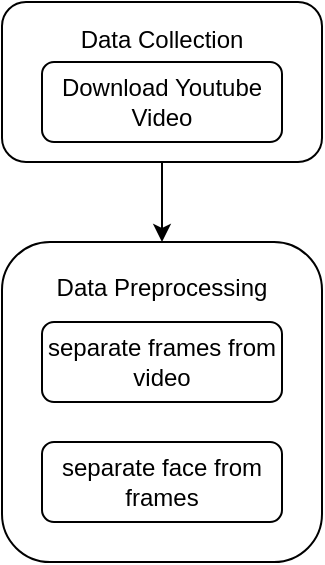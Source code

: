 <mxfile version="21.6.5" type="device">
  <diagram name="Page-1" id="eYcn4fA6jk0fdUazm5nm">
    <mxGraphModel dx="880" dy="446" grid="1" gridSize="10" guides="1" tooltips="1" connect="1" arrows="1" fold="1" page="1" pageScale="1" pageWidth="827" pageHeight="1169" math="0" shadow="0">
      <root>
        <mxCell id="0" />
        <mxCell id="1" parent="0" />
        <mxCell id="rfOCm9NGOXbybvXL39Xd-7" style="edgeStyle=orthogonalEdgeStyle;rounded=0;orthogonalLoop=1;jettySize=auto;html=1;exitX=0.5;exitY=1;exitDx=0;exitDy=0;entryX=0.5;entryY=0;entryDx=0;entryDy=0;" edge="1" parent="1" source="rfOCm9NGOXbybvXL39Xd-1" target="rfOCm9NGOXbybvXL39Xd-3">
          <mxGeometry relative="1" as="geometry" />
        </mxCell>
        <mxCell id="rfOCm9NGOXbybvXL39Xd-1" value="Data Collection&lt;br&gt;&lt;br&gt;&lt;br&gt;&lt;br&gt;" style="rounded=1;whiteSpace=wrap;html=1;" vertex="1" parent="1">
          <mxGeometry x="120" y="80" width="160" height="80" as="geometry" />
        </mxCell>
        <mxCell id="rfOCm9NGOXbybvXL39Xd-2" value="Download Youtube Video" style="rounded=1;whiteSpace=wrap;html=1;" vertex="1" parent="1">
          <mxGeometry x="140" y="110" width="120" height="40" as="geometry" />
        </mxCell>
        <mxCell id="rfOCm9NGOXbybvXL39Xd-3" value="Data Preprocessing&lt;br&gt;&lt;br&gt;&lt;br&gt;&lt;br&gt;&lt;br&gt;&lt;br&gt;&lt;br&gt;&lt;br&gt;&lt;br&gt;" style="rounded=1;whiteSpace=wrap;html=1;" vertex="1" parent="1">
          <mxGeometry x="120" y="200" width="160" height="160" as="geometry" />
        </mxCell>
        <mxCell id="rfOCm9NGOXbybvXL39Xd-4" value="separate frames from video" style="rounded=1;whiteSpace=wrap;html=1;" vertex="1" parent="1">
          <mxGeometry x="140" y="240" width="120" height="40" as="geometry" />
        </mxCell>
        <mxCell id="rfOCm9NGOXbybvXL39Xd-6" value="separate face from frames" style="rounded=1;whiteSpace=wrap;html=1;" vertex="1" parent="1">
          <mxGeometry x="140" y="300" width="120" height="40" as="geometry" />
        </mxCell>
      </root>
    </mxGraphModel>
  </diagram>
</mxfile>
